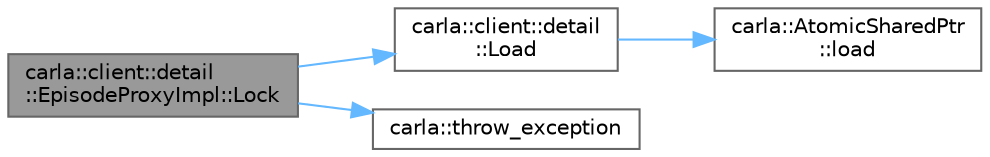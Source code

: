 digraph "carla::client::detail::EpisodeProxyImpl::Lock"
{
 // INTERACTIVE_SVG=YES
 // LATEX_PDF_SIZE
  bgcolor="transparent";
  edge [fontname=Helvetica,fontsize=10,labelfontname=Helvetica,labelfontsize=10];
  node [fontname=Helvetica,fontsize=10,shape=box,height=0.2,width=0.4];
  rankdir="LR";
  Node1 [id="Node000001",label="carla::client::detail\l::EpisodeProxyImpl::Lock",height=0.2,width=0.4,color="gray40", fillcolor="grey60", style="filled", fontcolor="black",tooltip="Same as TryLock but never return nullptr."];
  Node1 -> Node2 [id="edge1_Node000001_Node000002",color="steelblue1",style="solid",tooltip=" "];
  Node2 [id="Node000002",label="carla::client::detail\l::Load",height=0.2,width=0.4,color="grey40", fillcolor="white", style="filled",URL="$d8/dcd/namespacecarla_1_1client_1_1detail.html#aa47f72a521d97fe3574a56e808b509d8",tooltip=" "];
  Node2 -> Node3 [id="edge2_Node000002_Node000003",color="steelblue1",style="solid",tooltip=" "];
  Node3 [id="Node000003",label="carla::AtomicSharedPtr\l::load",height=0.2,width=0.4,color="grey40", fillcolor="white", style="filled",URL="$d2/dcf/classcarla_1_1AtomicSharedPtr.html#a7bb0b8af178b36c923fedac384b3aad4",tooltip=" "];
  Node1 -> Node4 [id="edge3_Node000001_Node000004",color="steelblue1",style="solid",tooltip=" "];
  Node4 [id="Node000004",label="carla::throw_exception",height=0.2,width=0.4,color="grey40", fillcolor="white", style="filled",URL="$d9/d36/namespacecarla.html#a23602ab663165210a7757d6108f6b3cd",tooltip=" "];
}
